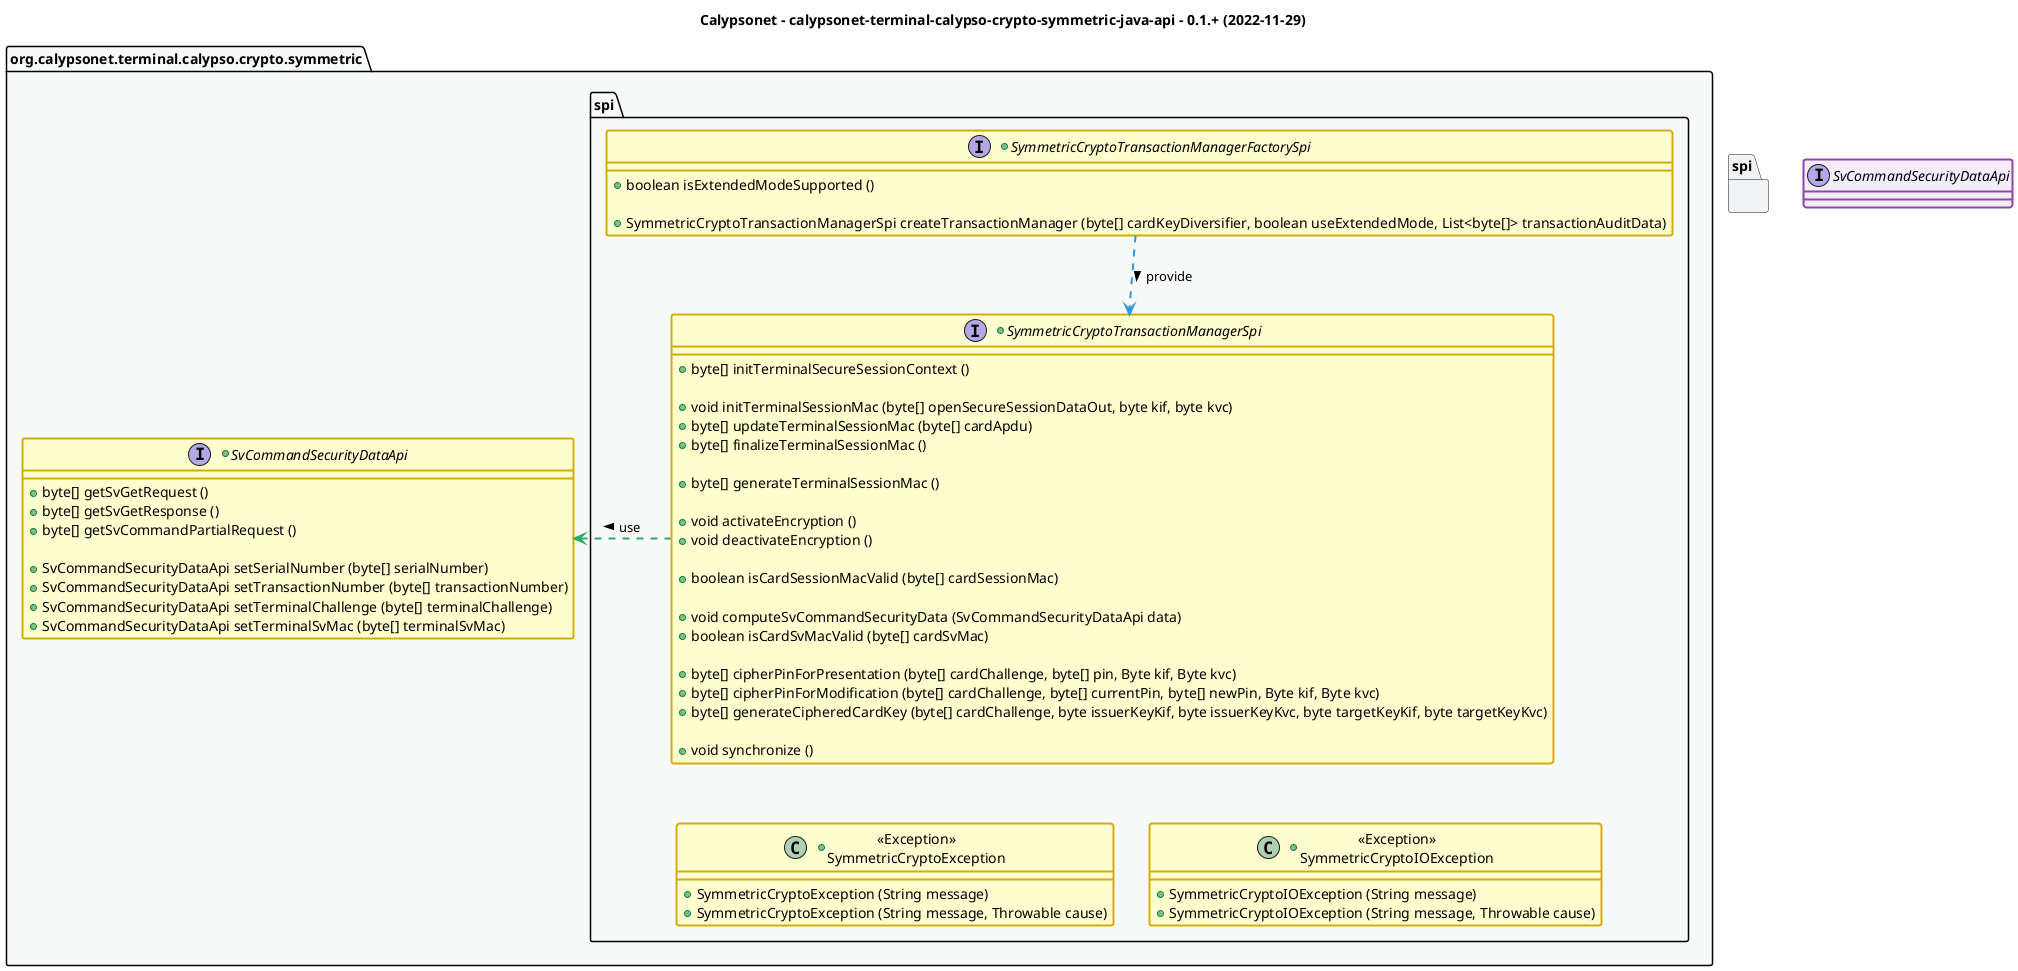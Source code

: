 @startuml
title
    Calypsonet - calypsonet-terminal-calypso-crypto-symmetric-java-api - 0.1.+ (2022-11-29)
end title

' == THEME ==

'Couleurs issues de : https://htmlcolorcodes.com/fr/tableau-de-couleur/tableau-de-couleur-design-plat/
!define C_GREY1 F8F9F9
!define C_GREY2 F2F3F4
!define C_GREY3 E5E7E9
!define C_GREY4 D7DBDD
!define C_GREY5 CACFD2
!define C_GREY6 BDC3C7
!define C_LINK 3498DB
!define C_USE 27AE60

' -- Styles that don't work with new version of plantuml --
skinparam stereotypeABorderColor #A9DCDF
skinparam stereotypeIBorderColor #B4A7E5
skinparam stereotypeCBorderColor #ADD1B2
skinparam stereotypeEBorderColor #EB93DF
' -- END --

skinparam ClassBorderThickness 2
skinparam ArrowThickness 2

' Yellow
skinparam ClassBackgroundColor #FEFECE
skinparam ClassBorderColor #D4AC0D
' Red
skinparam ClassBackgroundColor<<red>> #FDEDEC
skinparam ClassBorderColor<<red>> #E74C3C
hide <<red>> stereotype
' Purple
skinparam ClassBackgroundColor<<purple>> #F4ECF7
skinparam ClassBorderColor<<purple>> #8E44AD
hide <<purple>> stereotype
' blue
skinparam ClassBackgroundColor<<blue>> #EBF5FB
skinparam ClassBorderColor<<blue>> #3498DB
hide <<blue>> stereotype
' Green
skinparam ClassBackgroundColor<<green>> #E9F7EF
skinparam ClassBorderColor<<green>> #27AE60
hide <<green>> stereotype
' Grey
skinparam ClassBackgroundColor<<grey>> #EAECEE
skinparam ClassBorderColor<<grey>> #2C3E50
hide <<grey>> stereotype

' == CONTENT ==

package "org.calypsonet.terminal.calypso.crypto.symmetric" as api {
    package spi {
        +interface SymmetricCryptoTransactionManagerFactorySpi {
            +boolean isExtendedModeSupported ()
    
            +SymmetricCryptoTransactionManagerSpi createTransactionManager (byte[] cardKeyDiversifier, boolean useExtendedMode, List<byte[]> transactionAuditData)
        }
        +interface SymmetricCryptoTransactionManagerSpi {
            +byte[] initTerminalSecureSessionContext ()
    
            +void initTerminalSessionMac (byte[] openSecureSessionDataOut, byte kif, byte kvc)
            +byte[] updateTerminalSessionMac (byte[] cardApdu)
            +byte[] finalizeTerminalSessionMac ()
    
            +byte[] generateTerminalSessionMac ()
    
            +void activateEncryption ()
            +void deactivateEncryption ()
    
            +boolean isCardSessionMacValid (byte[] cardSessionMac)
    
            +void computeSvCommandSecurityData (SvCommandSecurityDataApi data)
            +boolean isCardSvMacValid (byte[] cardSvMac)
    
            +byte[] cipherPinForPresentation (byte[] cardChallenge, byte[] pin, Byte kif, Byte kvc)
            +byte[] cipherPinForModification (byte[] cardChallenge, byte[] currentPin, byte[] newPin, Byte kif, Byte kvc)
            +byte[] generateCipheredCardKey (byte[] cardChallenge, byte issuerKeyKif, byte issuerKeyKvc, byte targetKeyKif, byte targetKeyKvc)

            +void synchronize ()
        }
        +class "<<Exception>>\nSymmetricCryptoException" as SymmetricCryptoException {
            +SymmetricCryptoException (String message)
            +SymmetricCryptoException (String message, Throwable cause)
        }
        +class "<<Exception>>\nSymmetricCryptoIOException" as SymmetricCryptoIOException {
            +SymmetricCryptoIOException (String message)
            +SymmetricCryptoIOException (String message, Throwable cause)
        }
    }
    +interface SvCommandSecurityDataApi {
        +byte[] getSvGetRequest ()
        +byte[] getSvGetResponse ()
        +byte[] getSvCommandPartialRequest ()

        +SvCommandSecurityDataApi setSerialNumber (byte[] serialNumber)
        +SvCommandSecurityDataApi setTransactionNumber (byte[] transactionNumber)
        +SvCommandSecurityDataApi setTerminalChallenge (byte[] terminalChallenge)
        +SvCommandSecurityDataApi setTerminalSvMac (byte[] terminalSvMac)
    }

'
'    +interface SymmetricCryptoTransactionManagerFactorySpiDesignByUseCase {
'        +byte[] initTerminalSecureSessionContext (byte[] keyDiversifier)
'
'        +byte[] computeTerminalSessionMac (byte[] openSecureSessionDataOut, byte kif, byte kvc, List<byte[]> cardApdus)
'        +void initTerminalSessionMac (byte[] openSecureSessionDataOut, byte kif, byte kvc)
'        +void initTerminalSessionMac (byte[] openSecureSessionDataOut, byte kif, byte kvc, List<byte[]> cardApdus)
'        +void updateTerminalSessionMac (List<byte[]> cardApdus)
'        +byte[] updateTerminalSessionMacEncrypted (byte[] cardApdu)
'        +byte[] finalizeTerminalSessionMac (List<byte[]> cardApdus)
'        +byte[] finalizeTerminalSessionMac ()
'
'        +<s>byte[] generateTerminalSessionMac ()
'
'        +boolean verifyCardSessionMac (byte[] cardSessionMac)
'
'        +void generateSvCommandSecurityData (SvCommandSecurityDataApi SvCommandSecurityDataApi)
'        +void generateSvCommandSecurityData (byte[] cardSerial, SvCommandSecurityDataApi SvCommandSecurityDataApi)
'        +boolean verifyCardSvMac (byte[] cardSvMac)
'        +boolean verifyCardSessionAndSvMac (byte[] cardSessionMac, byte[] cardSvMac)
'
'        +byte[] cipherPinForPresentation (byte[] openSecureSessionDataOut, byte kif, byte kvc, List<byte[]> cardApdus, byte[] cardSerial, byte[] cardChallenge, byte[] pin, byte kif, byte kvc)
'        +byte[] cipherPinForPresentation (byte[] cardSerial, byte[] cardChallenge, byte[] pin, byte kif, byte kvc)
'        +byte[] cipherPinForModification (byte[] cardSerial, byte[] cardChallenge, byte[] currentPin, byte[] newPin, byte kif, byte kvc)
'        +byte[] generateCardKey (byte[] cardSerial, byte[] cardChallenge, byte issuerKeyKif, byte issuerKeyKvc, byte targetKeyKif, byte targetKeyKvc)
'    }
}

' Associations

SymmetricCryptoTransactionManagerFactorySpi ..> SymmetricCryptoTransactionManagerSpi #C_LINK : provide >

SymmetricCryptoTransactionManagerSpi .left.> SvCommandSecurityDataApi #C_USE : use >

' == LAYOUT ==

SymmetricCryptoTransactionManagerSpi -[hidden]- SymmetricCryptoException
SymmetricCryptoTransactionManagerSpi -[hidden]- SymmetricCryptoIOException

' == STYLE ==

package api #C_GREY1 {}
package spi #C_GREY2 {}

interface SvCommandSecurityDataApi <<purple>>

@enduml